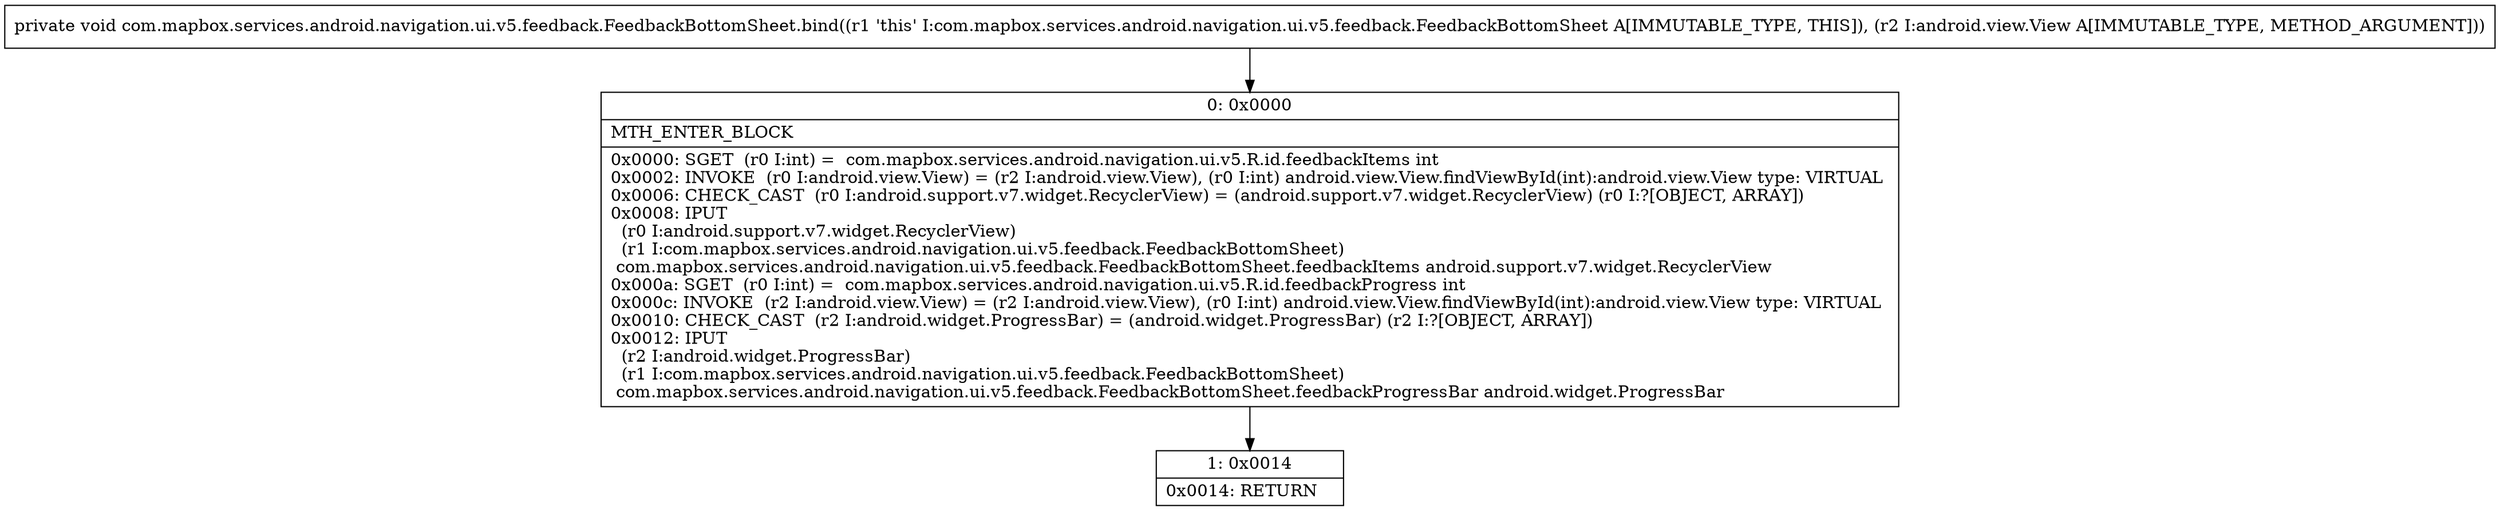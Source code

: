 digraph "CFG forcom.mapbox.services.android.navigation.ui.v5.feedback.FeedbackBottomSheet.bind(Landroid\/view\/View;)V" {
Node_0 [shape=record,label="{0\:\ 0x0000|MTH_ENTER_BLOCK\l|0x0000: SGET  (r0 I:int) =  com.mapbox.services.android.navigation.ui.v5.R.id.feedbackItems int \l0x0002: INVOKE  (r0 I:android.view.View) = (r2 I:android.view.View), (r0 I:int) android.view.View.findViewById(int):android.view.View type: VIRTUAL \l0x0006: CHECK_CAST  (r0 I:android.support.v7.widget.RecyclerView) = (android.support.v7.widget.RecyclerView) (r0 I:?[OBJECT, ARRAY]) \l0x0008: IPUT  \l  (r0 I:android.support.v7.widget.RecyclerView)\l  (r1 I:com.mapbox.services.android.navigation.ui.v5.feedback.FeedbackBottomSheet)\l com.mapbox.services.android.navigation.ui.v5.feedback.FeedbackBottomSheet.feedbackItems android.support.v7.widget.RecyclerView \l0x000a: SGET  (r0 I:int) =  com.mapbox.services.android.navigation.ui.v5.R.id.feedbackProgress int \l0x000c: INVOKE  (r2 I:android.view.View) = (r2 I:android.view.View), (r0 I:int) android.view.View.findViewById(int):android.view.View type: VIRTUAL \l0x0010: CHECK_CAST  (r2 I:android.widget.ProgressBar) = (android.widget.ProgressBar) (r2 I:?[OBJECT, ARRAY]) \l0x0012: IPUT  \l  (r2 I:android.widget.ProgressBar)\l  (r1 I:com.mapbox.services.android.navigation.ui.v5.feedback.FeedbackBottomSheet)\l com.mapbox.services.android.navigation.ui.v5.feedback.FeedbackBottomSheet.feedbackProgressBar android.widget.ProgressBar \l}"];
Node_1 [shape=record,label="{1\:\ 0x0014|0x0014: RETURN   \l}"];
MethodNode[shape=record,label="{private void com.mapbox.services.android.navigation.ui.v5.feedback.FeedbackBottomSheet.bind((r1 'this' I:com.mapbox.services.android.navigation.ui.v5.feedback.FeedbackBottomSheet A[IMMUTABLE_TYPE, THIS]), (r2 I:android.view.View A[IMMUTABLE_TYPE, METHOD_ARGUMENT])) }"];
MethodNode -> Node_0;
Node_0 -> Node_1;
}

